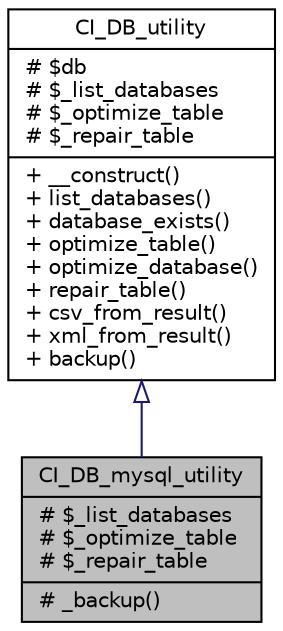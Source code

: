 digraph "CI_DB_mysql_utility"
{
 // LATEX_PDF_SIZE
  edge [fontname="Helvetica",fontsize="10",labelfontname="Helvetica",labelfontsize="10"];
  node [fontname="Helvetica",fontsize="10",shape=record];
  Node2 [label="{CI_DB_mysql_utility\n|# $_list_databases\l# $_optimize_table\l# $_repair_table\l|# _backup()\l}",height=0.2,width=0.4,color="black", fillcolor="grey75", style="filled", fontcolor="black",tooltip=" "];
  Node3 -> Node2 [dir="back",color="midnightblue",fontsize="10",style="solid",arrowtail="onormal",fontname="Helvetica"];
  Node3 [label="{CI_DB_utility\n|# $db\l# $_list_databases\l# $_optimize_table\l# $_repair_table\l|+ __construct()\l+ list_databases()\l+ database_exists()\l+ optimize_table()\l+ optimize_database()\l+ repair_table()\l+ csv_from_result()\l+ xml_from_result()\l+ backup()\l}",height=0.2,width=0.4,color="black", fillcolor="white", style="filled",URL="$class_c_i___d_b__utility.html",tooltip=" "];
}
